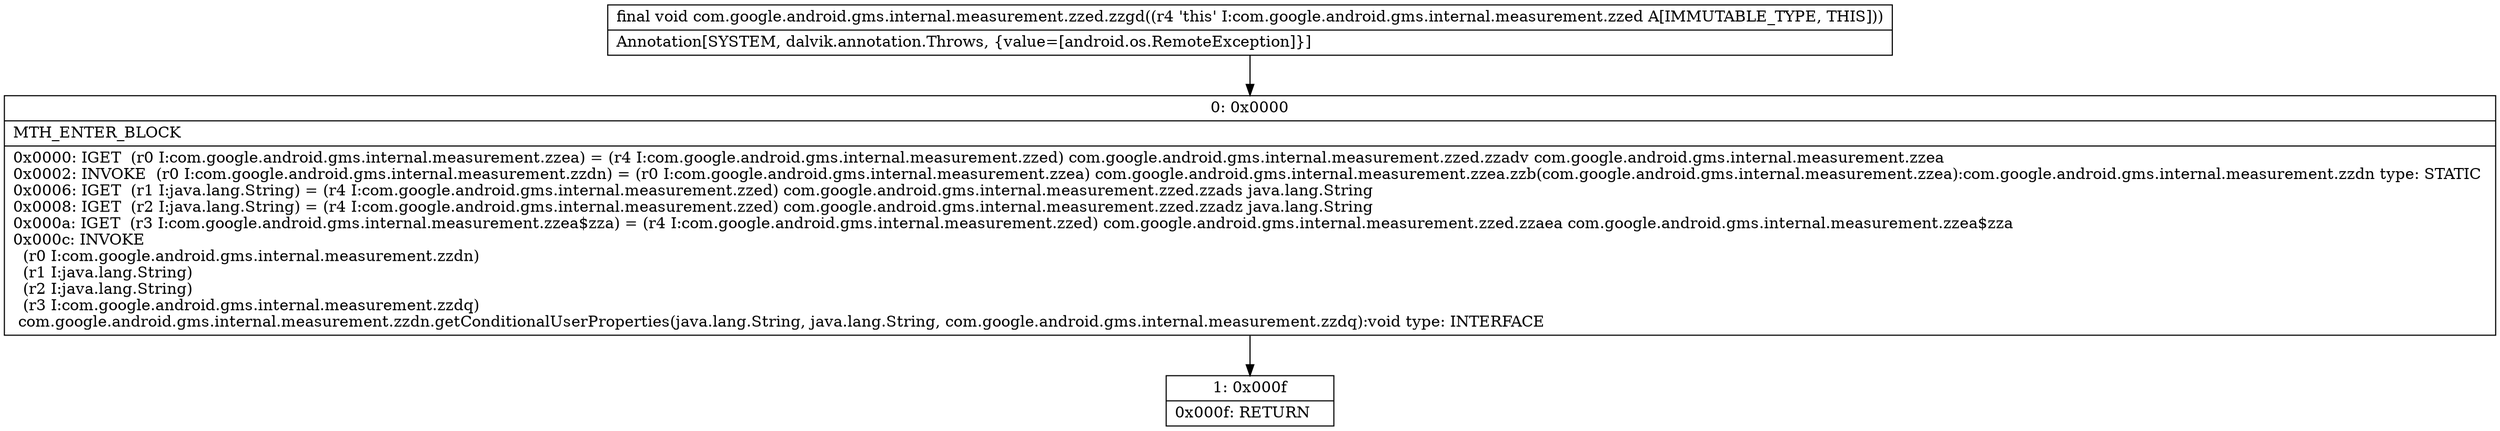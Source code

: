 digraph "CFG forcom.google.android.gms.internal.measurement.zzed.zzgd()V" {
Node_0 [shape=record,label="{0\:\ 0x0000|MTH_ENTER_BLOCK\l|0x0000: IGET  (r0 I:com.google.android.gms.internal.measurement.zzea) = (r4 I:com.google.android.gms.internal.measurement.zzed) com.google.android.gms.internal.measurement.zzed.zzadv com.google.android.gms.internal.measurement.zzea \l0x0002: INVOKE  (r0 I:com.google.android.gms.internal.measurement.zzdn) = (r0 I:com.google.android.gms.internal.measurement.zzea) com.google.android.gms.internal.measurement.zzea.zzb(com.google.android.gms.internal.measurement.zzea):com.google.android.gms.internal.measurement.zzdn type: STATIC \l0x0006: IGET  (r1 I:java.lang.String) = (r4 I:com.google.android.gms.internal.measurement.zzed) com.google.android.gms.internal.measurement.zzed.zzads java.lang.String \l0x0008: IGET  (r2 I:java.lang.String) = (r4 I:com.google.android.gms.internal.measurement.zzed) com.google.android.gms.internal.measurement.zzed.zzadz java.lang.String \l0x000a: IGET  (r3 I:com.google.android.gms.internal.measurement.zzea$zza) = (r4 I:com.google.android.gms.internal.measurement.zzed) com.google.android.gms.internal.measurement.zzed.zzaea com.google.android.gms.internal.measurement.zzea$zza \l0x000c: INVOKE  \l  (r0 I:com.google.android.gms.internal.measurement.zzdn)\l  (r1 I:java.lang.String)\l  (r2 I:java.lang.String)\l  (r3 I:com.google.android.gms.internal.measurement.zzdq)\l com.google.android.gms.internal.measurement.zzdn.getConditionalUserProperties(java.lang.String, java.lang.String, com.google.android.gms.internal.measurement.zzdq):void type: INTERFACE \l}"];
Node_1 [shape=record,label="{1\:\ 0x000f|0x000f: RETURN   \l}"];
MethodNode[shape=record,label="{final void com.google.android.gms.internal.measurement.zzed.zzgd((r4 'this' I:com.google.android.gms.internal.measurement.zzed A[IMMUTABLE_TYPE, THIS]))  | Annotation[SYSTEM, dalvik.annotation.Throws, \{value=[android.os.RemoteException]\}]\l}"];
MethodNode -> Node_0;
Node_0 -> Node_1;
}

